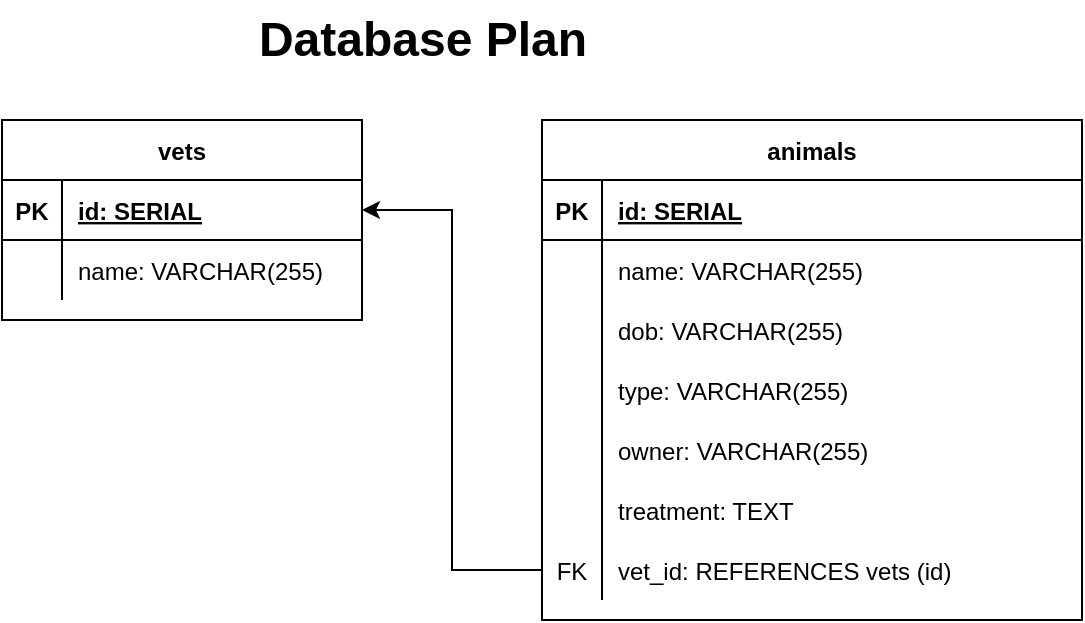 <mxfile version="13.9.9" type="device"><diagram id="9y8R9f1nI9LuQYXEKMx9" name="Page-1"><mxGraphModel dx="946" dy="672" grid="1" gridSize="10" guides="1" tooltips="1" connect="1" arrows="1" fold="1" page="1" pageScale="1" pageWidth="827" pageHeight="1169" math="0" shadow="0"><root><mxCell id="0"/><mxCell id="1" parent="0"/><mxCell id="xBAxIjzD-NhI6rc8I6Lq-1" value="vets" style="shape=table;startSize=30;container=1;collapsible=1;childLayout=tableLayout;fixedRows=1;rowLines=0;fontStyle=1;align=center;resizeLast=1;" parent="1" vertex="1"><mxGeometry x="160" y="80" width="180" height="100" as="geometry"/></mxCell><mxCell id="xBAxIjzD-NhI6rc8I6Lq-2" value="" style="shape=partialRectangle;collapsible=0;dropTarget=0;pointerEvents=0;fillColor=none;top=0;left=0;bottom=1;right=0;points=[[0,0.5],[1,0.5]];portConstraint=eastwest;" parent="xBAxIjzD-NhI6rc8I6Lq-1" vertex="1"><mxGeometry y="30" width="180" height="30" as="geometry"/></mxCell><mxCell id="xBAxIjzD-NhI6rc8I6Lq-3" value="PK" style="shape=partialRectangle;connectable=0;fillColor=none;top=0;left=0;bottom=0;right=0;fontStyle=1;overflow=hidden;" parent="xBAxIjzD-NhI6rc8I6Lq-2" vertex="1"><mxGeometry width="30" height="30" as="geometry"/></mxCell><mxCell id="xBAxIjzD-NhI6rc8I6Lq-4" value="id: SERIAL" style="shape=partialRectangle;connectable=0;fillColor=none;top=0;left=0;bottom=0;right=0;align=left;spacingLeft=6;fontStyle=5;overflow=hidden;" parent="xBAxIjzD-NhI6rc8I6Lq-2" vertex="1"><mxGeometry x="30" width="150" height="30" as="geometry"/></mxCell><mxCell id="xBAxIjzD-NhI6rc8I6Lq-5" value="" style="shape=partialRectangle;collapsible=0;dropTarget=0;pointerEvents=0;fillColor=none;top=0;left=0;bottom=0;right=0;points=[[0,0.5],[1,0.5]];portConstraint=eastwest;" parent="xBAxIjzD-NhI6rc8I6Lq-1" vertex="1"><mxGeometry y="60" width="180" height="30" as="geometry"/></mxCell><mxCell id="xBAxIjzD-NhI6rc8I6Lq-6" value="" style="shape=partialRectangle;connectable=0;fillColor=none;top=0;left=0;bottom=0;right=0;editable=1;overflow=hidden;" parent="xBAxIjzD-NhI6rc8I6Lq-5" vertex="1"><mxGeometry width="30" height="30" as="geometry"/></mxCell><mxCell id="xBAxIjzD-NhI6rc8I6Lq-7" value="name: VARCHAR(255)" style="shape=partialRectangle;connectable=0;fillColor=none;top=0;left=0;bottom=0;right=0;align=left;spacingLeft=6;overflow=hidden;" parent="xBAxIjzD-NhI6rc8I6Lq-5" vertex="1"><mxGeometry x="30" width="150" height="30" as="geometry"/></mxCell><mxCell id="xBAxIjzD-NhI6rc8I6Lq-14" value="animals" style="shape=table;startSize=30;container=1;collapsible=1;childLayout=tableLayout;fixedRows=1;rowLines=0;fontStyle=1;align=center;resizeLast=1;" parent="1" vertex="1"><mxGeometry x="430" y="80" width="270" height="250" as="geometry"/></mxCell><mxCell id="xBAxIjzD-NhI6rc8I6Lq-15" value="" style="shape=partialRectangle;collapsible=0;dropTarget=0;pointerEvents=0;fillColor=none;top=0;left=0;bottom=1;right=0;points=[[0,0.5],[1,0.5]];portConstraint=eastwest;" parent="xBAxIjzD-NhI6rc8I6Lq-14" vertex="1"><mxGeometry y="30" width="270" height="30" as="geometry"/></mxCell><mxCell id="xBAxIjzD-NhI6rc8I6Lq-16" value="PK" style="shape=partialRectangle;connectable=0;fillColor=none;top=0;left=0;bottom=0;right=0;fontStyle=1;overflow=hidden;" parent="xBAxIjzD-NhI6rc8I6Lq-15" vertex="1"><mxGeometry width="30" height="30" as="geometry"/></mxCell><mxCell id="xBAxIjzD-NhI6rc8I6Lq-17" value="id: SERIAL" style="shape=partialRectangle;connectable=0;fillColor=none;top=0;left=0;bottom=0;right=0;align=left;spacingLeft=6;fontStyle=5;overflow=hidden;" parent="xBAxIjzD-NhI6rc8I6Lq-15" vertex="1"><mxGeometry x="30" width="240" height="30" as="geometry"/></mxCell><mxCell id="xBAxIjzD-NhI6rc8I6Lq-18" value="" style="shape=partialRectangle;collapsible=0;dropTarget=0;pointerEvents=0;fillColor=none;top=0;left=0;bottom=0;right=0;points=[[0,0.5],[1,0.5]];portConstraint=eastwest;" parent="xBAxIjzD-NhI6rc8I6Lq-14" vertex="1"><mxGeometry y="60" width="270" height="30" as="geometry"/></mxCell><mxCell id="xBAxIjzD-NhI6rc8I6Lq-19" value="" style="shape=partialRectangle;connectable=0;fillColor=none;top=0;left=0;bottom=0;right=0;editable=1;overflow=hidden;" parent="xBAxIjzD-NhI6rc8I6Lq-18" vertex="1"><mxGeometry width="30" height="30" as="geometry"/></mxCell><mxCell id="xBAxIjzD-NhI6rc8I6Lq-20" value="name: VARCHAR(255)" style="shape=partialRectangle;connectable=0;fillColor=none;top=0;left=0;bottom=0;right=0;align=left;spacingLeft=6;overflow=hidden;" parent="xBAxIjzD-NhI6rc8I6Lq-18" vertex="1"><mxGeometry x="30" width="240" height="30" as="geometry"/></mxCell><mxCell id="xBAxIjzD-NhI6rc8I6Lq-21" value="" style="shape=partialRectangle;collapsible=0;dropTarget=0;pointerEvents=0;fillColor=none;top=0;left=0;bottom=0;right=0;points=[[0,0.5],[1,0.5]];portConstraint=eastwest;" parent="xBAxIjzD-NhI6rc8I6Lq-14" vertex="1"><mxGeometry y="90" width="270" height="30" as="geometry"/></mxCell><mxCell id="xBAxIjzD-NhI6rc8I6Lq-22" value="" style="shape=partialRectangle;connectable=0;fillColor=none;top=0;left=0;bottom=0;right=0;editable=1;overflow=hidden;" parent="xBAxIjzD-NhI6rc8I6Lq-21" vertex="1"><mxGeometry width="30" height="30" as="geometry"/></mxCell><mxCell id="xBAxIjzD-NhI6rc8I6Lq-23" value="dob: VARCHAR(255)" style="shape=partialRectangle;connectable=0;fillColor=none;top=0;left=0;bottom=0;right=0;align=left;spacingLeft=6;overflow=hidden;" parent="xBAxIjzD-NhI6rc8I6Lq-21" vertex="1"><mxGeometry x="30" width="240" height="30" as="geometry"/></mxCell><mxCell id="xBAxIjzD-NhI6rc8I6Lq-24" value="" style="shape=partialRectangle;collapsible=0;dropTarget=0;pointerEvents=0;fillColor=none;top=0;left=0;bottom=0;right=0;points=[[0,0.5],[1,0.5]];portConstraint=eastwest;" parent="xBAxIjzD-NhI6rc8I6Lq-14" vertex="1"><mxGeometry y="120" width="270" height="30" as="geometry"/></mxCell><mxCell id="xBAxIjzD-NhI6rc8I6Lq-25" value="" style="shape=partialRectangle;connectable=0;fillColor=none;top=0;left=0;bottom=0;right=0;editable=1;overflow=hidden;" parent="xBAxIjzD-NhI6rc8I6Lq-24" vertex="1"><mxGeometry width="30" height="30" as="geometry"/></mxCell><mxCell id="xBAxIjzD-NhI6rc8I6Lq-26" value="type: VARCHAR(255)" style="shape=partialRectangle;connectable=0;fillColor=none;top=0;left=0;bottom=0;right=0;align=left;spacingLeft=6;overflow=hidden;" parent="xBAxIjzD-NhI6rc8I6Lq-24" vertex="1"><mxGeometry x="30" width="240" height="30" as="geometry"/></mxCell><mxCell id="xBAxIjzD-NhI6rc8I6Lq-38" value="" style="shape=partialRectangle;collapsible=0;dropTarget=0;pointerEvents=0;fillColor=none;top=0;left=0;bottom=0;right=0;points=[[0,0.5],[1,0.5]];portConstraint=eastwest;" parent="xBAxIjzD-NhI6rc8I6Lq-14" vertex="1"><mxGeometry y="150" width="270" height="30" as="geometry"/></mxCell><mxCell id="xBAxIjzD-NhI6rc8I6Lq-39" value="" style="shape=partialRectangle;connectable=0;fillColor=none;top=0;left=0;bottom=0;right=0;editable=1;overflow=hidden;" parent="xBAxIjzD-NhI6rc8I6Lq-38" vertex="1"><mxGeometry width="30" height="30" as="geometry"/></mxCell><mxCell id="xBAxIjzD-NhI6rc8I6Lq-40" value="owner: VARCHAR(255)" style="shape=partialRectangle;connectable=0;fillColor=none;top=0;left=0;bottom=0;right=0;align=left;spacingLeft=6;overflow=hidden;" parent="xBAxIjzD-NhI6rc8I6Lq-38" vertex="1"><mxGeometry x="30" width="240" height="30" as="geometry"/></mxCell><mxCell id="xBAxIjzD-NhI6rc8I6Lq-41" value="" style="shape=partialRectangle;collapsible=0;dropTarget=0;pointerEvents=0;fillColor=none;top=0;left=0;bottom=0;right=0;points=[[0,0.5],[1,0.5]];portConstraint=eastwest;" parent="xBAxIjzD-NhI6rc8I6Lq-14" vertex="1"><mxGeometry y="180" width="270" height="30" as="geometry"/></mxCell><mxCell id="xBAxIjzD-NhI6rc8I6Lq-42" value="" style="shape=partialRectangle;connectable=0;fillColor=none;top=0;left=0;bottom=0;right=0;editable=1;overflow=hidden;" parent="xBAxIjzD-NhI6rc8I6Lq-41" vertex="1"><mxGeometry width="30" height="30" as="geometry"/></mxCell><mxCell id="xBAxIjzD-NhI6rc8I6Lq-43" value="treatment: TEXT" style="shape=partialRectangle;connectable=0;fillColor=none;top=0;left=0;bottom=0;right=0;align=left;spacingLeft=6;overflow=hidden;" parent="xBAxIjzD-NhI6rc8I6Lq-41" vertex="1"><mxGeometry x="30" width="240" height="30" as="geometry"/></mxCell><mxCell id="xBAxIjzD-NhI6rc8I6Lq-44" value="" style="shape=partialRectangle;collapsible=0;dropTarget=0;pointerEvents=0;fillColor=none;top=0;left=0;bottom=0;right=0;points=[[0,0.5],[1,0.5]];portConstraint=eastwest;" parent="xBAxIjzD-NhI6rc8I6Lq-14" vertex="1"><mxGeometry y="210" width="270" height="30" as="geometry"/></mxCell><mxCell id="xBAxIjzD-NhI6rc8I6Lq-45" value="FK" style="shape=partialRectangle;connectable=0;fillColor=none;top=0;left=0;bottom=0;right=0;editable=1;overflow=hidden;" parent="xBAxIjzD-NhI6rc8I6Lq-44" vertex="1"><mxGeometry width="30" height="30" as="geometry"/></mxCell><mxCell id="xBAxIjzD-NhI6rc8I6Lq-46" value="vet_id: REFERENCES vets (id)" style="shape=partialRectangle;connectable=0;fillColor=none;top=0;left=0;bottom=0;right=0;align=left;spacingLeft=6;overflow=hidden;" parent="xBAxIjzD-NhI6rc8I6Lq-44" vertex="1"><mxGeometry x="30" width="240" height="30" as="geometry"/></mxCell><mxCell id="xBAxIjzD-NhI6rc8I6Lq-27" value="Database Plan" style="text;strokeColor=none;fillColor=none;html=1;fontSize=24;fontStyle=1;verticalAlign=middle;align=center;" parent="1" vertex="1"><mxGeometry x="320" y="20" width="100" height="40" as="geometry"/></mxCell><mxCell id="xBAxIjzD-NhI6rc8I6Lq-47" style="edgeStyle=orthogonalEdgeStyle;rounded=0;orthogonalLoop=1;jettySize=auto;html=1;" parent="1" source="xBAxIjzD-NhI6rc8I6Lq-44" target="xBAxIjzD-NhI6rc8I6Lq-2" edge="1"><mxGeometry relative="1" as="geometry"/></mxCell></root></mxGraphModel></diagram></mxfile>